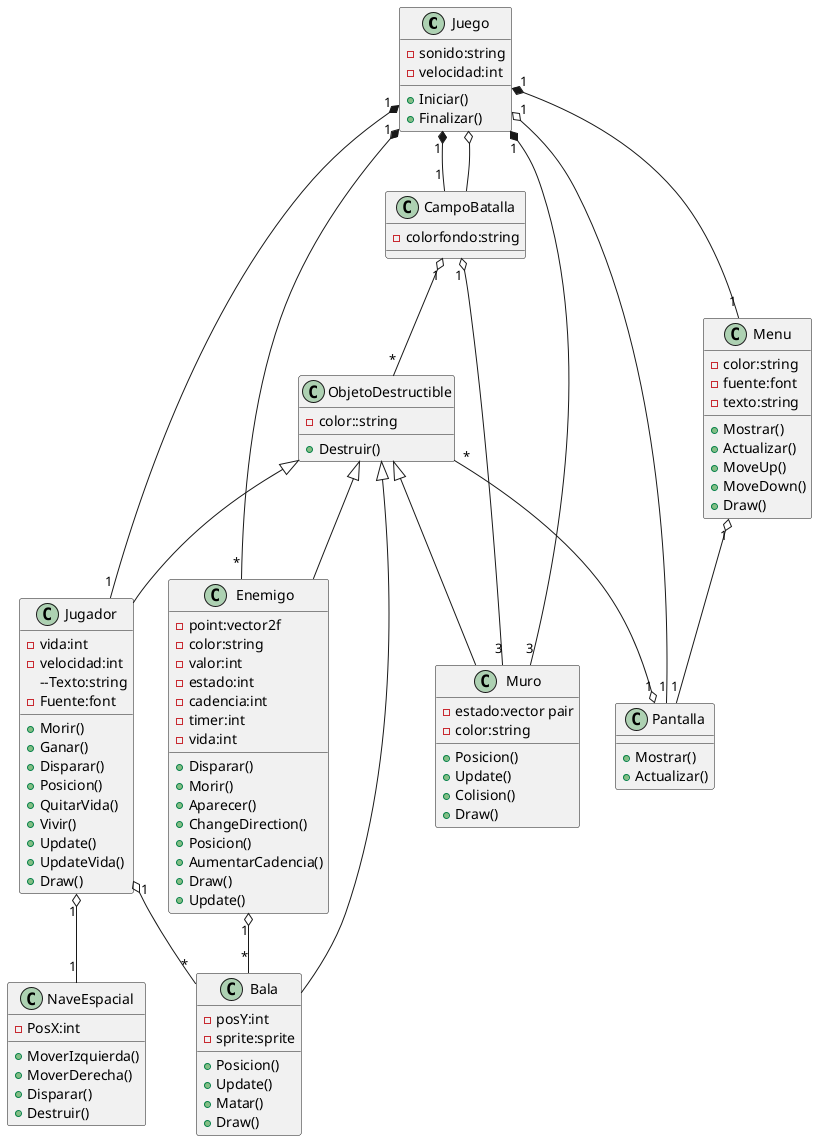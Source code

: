 @startuml Space-Invaders

class Juego
{
    -sonido:string
    -velocidad:int
    +Iniciar() 
    +Finalizar() 
}
class CampoBatalla{
    -colorfondo:string

}

class Jugador
{
    -vida:int
    -velocidad:int
    --Texto:string
    -Fuente:font
    +Morir()
    +Ganar()
    +Disparar()
    +Posicion()
    +QuitarVida()
    +Vivir()
    +Update()
    +UpdateVida()
    +Draw()
}

class NaveEspacial
{
    -PosX:int
    +MoverIzquierda()
    +MoverDerecha() 
    +Disparar() 
    +Destruir()

}

class Bala
{
    -posY:int
    -sprite:sprite
    +Posicion()
    +Update()
    +Matar()
    +Draw()

}

class Enemigo
{
    -point:vector2f
    -color:string
    -valor:int
    -estado:int
    -cadencia:int
    -timer:int
    -vida:int
    +Disparar()
    +Morir()
    +Aparecer()
    +ChangeDirection()
    +Posicion()
    +AumentarCadencia() 
    +Draw()
    +Update()


}

class Muro
{
    -estado:vector pair
    -color:string
    +Posicion()
    +Update()
    +Colision()
    +Draw()

     
}

class ObjetoDestructible
{
    +Destruir()
    -color::string
}

class Pantalla
{
    +Mostrar() 
    +Actualizar() 
}

class Menu{
    -color:string
    -fuente:font
    -texto:string
    +Mostrar()
    +Actualizar()
    +MoveUp()
    +MoveDown()
    +Draw()

}


Juego "1" *-- "1" Jugador
Juego "1" o-- "1" Pantalla
Juego "1" *-- "1" CampoBatalla
Juego "1" *-- "1" Menu
Jugador "1" o-- "1" NaveEspacial
Jugador "1" o-- "*" Bala
Juego "1" *-- "*" Enemigo
Juego "1" *-- "3" Muro

Enemigo "1" o-- "*" Bala


ObjetoDestructible <|-- Enemigo
ObjetoDestructible <|-- Bala
ObjetoDestructible <|-- Muro
ObjetoDestructible <|-- Jugador
Juego o-- CampoBatalla
CampoBatalla "1" o-- "*"ObjetoDestructible
CampoBatalla "1" o-- "3" Muro
ObjetoDestructible "*" --o "1" Pantalla
Menu "1" o-- "1" Pantalla


@enduml